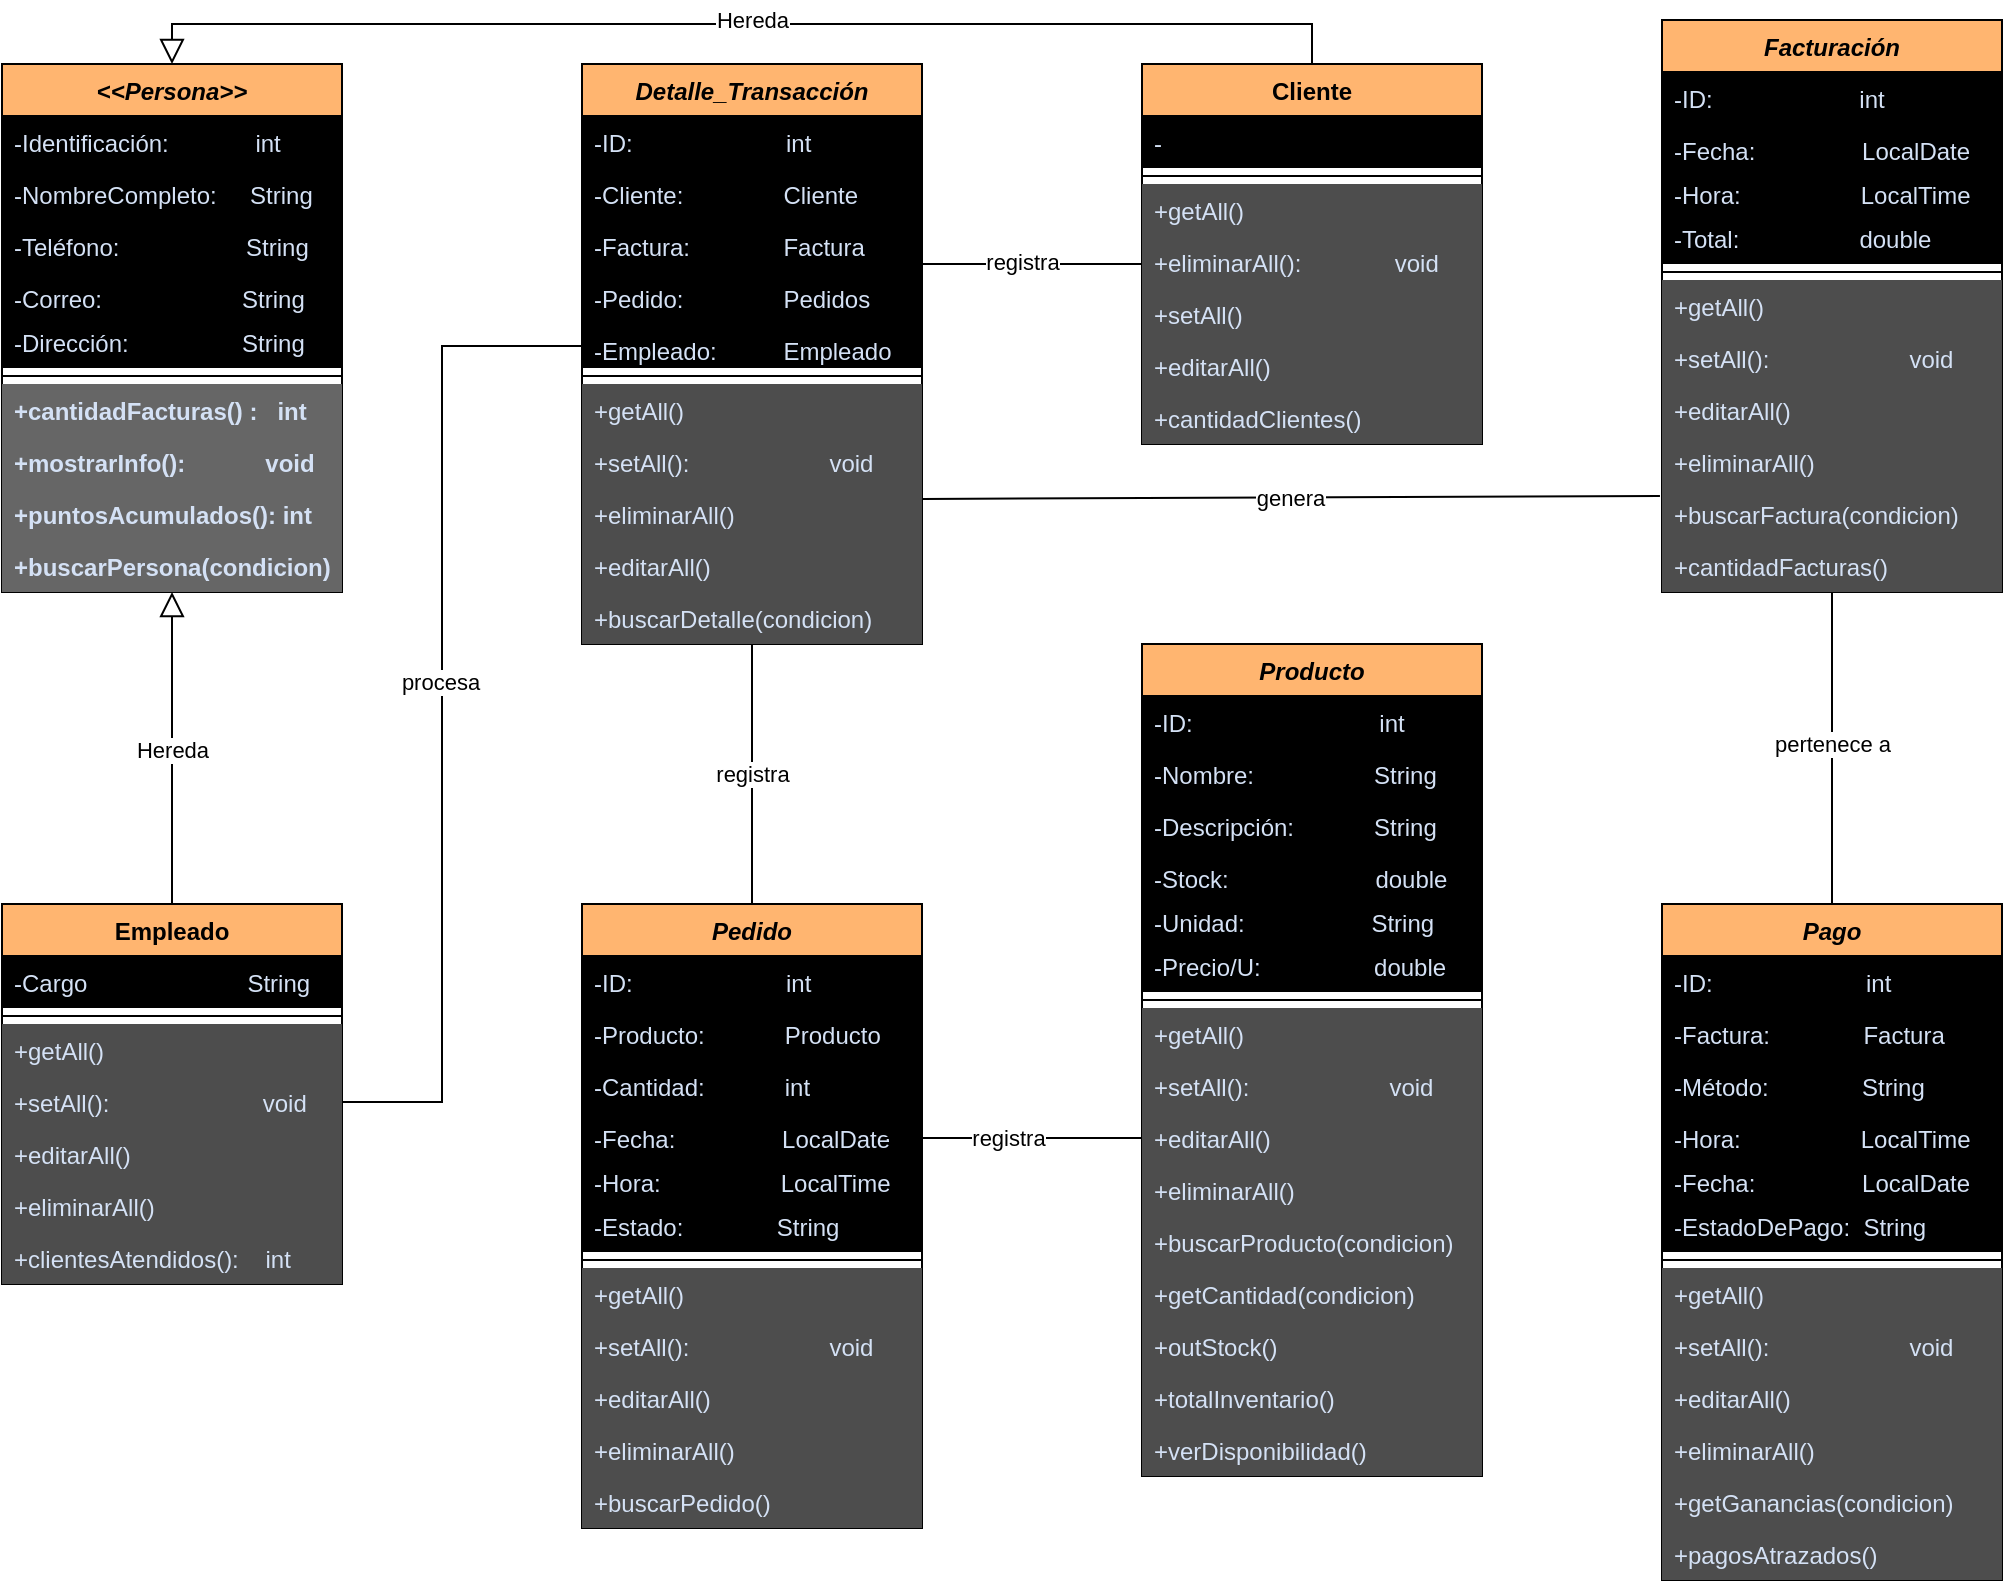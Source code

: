 <mxfile version="20.7.4" type="device"><diagram id="C5RBs43oDa-KdzZeNtuy" name="Page-1"><mxGraphModel dx="1967" dy="1981" grid="1" gridSize="10" guides="1" tooltips="1" connect="1" arrows="1" fold="1" page="1" pageScale="1" pageWidth="827" pageHeight="1169" math="0" shadow="0"><root><mxCell id="WIyWlLk6GJQsqaUBKTNV-0"/><mxCell id="WIyWlLk6GJQsqaUBKTNV-1" parent="WIyWlLk6GJQsqaUBKTNV-0"/><mxCell id="zkfFHV4jXpPFQw0GAbJ--0" value="&lt;&lt;Persona&gt;&gt;" style="swimlane;fontStyle=3;align=center;verticalAlign=top;childLayout=stackLayout;horizontal=1;startSize=26;horizontalStack=0;resizeParent=1;resizeLast=0;collapsible=1;marginBottom=0;rounded=0;shadow=0;strokeWidth=1;fillColor=#FFB570;" parent="WIyWlLk6GJQsqaUBKTNV-1" vertex="1"><mxGeometry x="-80" y="-10" width="170" height="264" as="geometry"><mxRectangle x="230" y="140" width="160" height="26" as="alternateBounds"/></mxGeometry></mxCell><mxCell id="zkfFHV4jXpPFQw0GAbJ--1" value="-Identificación:             int" style="text;align=left;verticalAlign=top;spacingLeft=4;spacingRight=4;overflow=hidden;rotatable=0;points=[[0,0.5],[1,0.5]];portConstraint=eastwest;fillColor=#000000;shadow=0;fontColor=#D4E1F5;" parent="zkfFHV4jXpPFQw0GAbJ--0" vertex="1"><mxGeometry y="26" width="170" height="26" as="geometry"/></mxCell><mxCell id="zkfFHV4jXpPFQw0GAbJ--2" value="-NombreCompleto:     String" style="text;align=left;verticalAlign=top;spacingLeft=4;spacingRight=4;overflow=hidden;rotatable=0;points=[[0,0.5],[1,0.5]];portConstraint=eastwest;rounded=0;shadow=0;html=0;fillColor=#000000;fontColor=#D4E1F5;" parent="zkfFHV4jXpPFQw0GAbJ--0" vertex="1"><mxGeometry y="52" width="170" height="26" as="geometry"/></mxCell><mxCell id="zkfFHV4jXpPFQw0GAbJ--3" value="-Teléfono:                   String" style="text;align=left;verticalAlign=top;spacingLeft=4;spacingRight=4;overflow=hidden;rotatable=0;points=[[0,0.5],[1,0.5]];portConstraint=eastwest;rounded=0;shadow=0;html=0;fillColor=#000000;fontColor=#D4E1F5;" parent="zkfFHV4jXpPFQw0GAbJ--0" vertex="1"><mxGeometry y="78" width="170" height="26" as="geometry"/></mxCell><mxCell id="zkfFHV4jXpPFQw0GAbJ--5" value="-Correo:                     String" style="text;align=left;verticalAlign=top;spacingLeft=4;spacingRight=4;overflow=hidden;rotatable=0;points=[[0,0.5],[1,0.5]];portConstraint=eastwest;fillColor=#000000;fontColor=#D4E1F5;" parent="zkfFHV4jXpPFQw0GAbJ--0" vertex="1"><mxGeometry y="104" width="170" height="22" as="geometry"/></mxCell><mxCell id="7laYNxzTTI2ibDrwdeGK-0" value="-Dirección:                 String" style="text;align=left;verticalAlign=top;spacingLeft=4;spacingRight=4;overflow=hidden;rotatable=0;points=[[0,0.5],[1,0.5]];portConstraint=eastwest;rounded=0;shadow=0;html=0;fillColor=#000000;fontColor=#D4E1F5;" parent="zkfFHV4jXpPFQw0GAbJ--0" vertex="1"><mxGeometry y="126" width="170" height="26" as="geometry"/></mxCell><mxCell id="zkfFHV4jXpPFQw0GAbJ--4" value="" style="line;html=1;strokeWidth=1;align=left;verticalAlign=middle;spacingTop=-1;spacingLeft=3;spacingRight=3;rotatable=0;labelPosition=right;points=[];portConstraint=eastwest;" parent="zkfFHV4jXpPFQw0GAbJ--0" vertex="1"><mxGeometry y="152" width="170" height="8" as="geometry"/></mxCell><mxCell id="7laYNxzTTI2ibDrwdeGK-3" value="+cantidadFacturas() :   int" style="text;align=left;verticalAlign=top;spacingLeft=4;spacingRight=4;overflow=hidden;rotatable=0;points=[[0,0.5],[1,0.5]];portConstraint=eastwest;rounded=0;shadow=0;html=0;fillColor=#666666;fontColor=#D4E1F5;fontStyle=1" parent="zkfFHV4jXpPFQw0GAbJ--0" vertex="1"><mxGeometry y="160" width="170" height="26" as="geometry"/></mxCell><mxCell id="sMHwucjkPElz41cVfhoF-6" value="+mostrarInfo():            void" style="text;align=left;verticalAlign=top;spacingLeft=4;spacingRight=4;overflow=hidden;rotatable=0;points=[[0,0.5],[1,0.5]];portConstraint=eastwest;rounded=0;shadow=0;html=0;fillColor=#666666;fontColor=#D4E1F5;fontStyle=1" parent="zkfFHV4jXpPFQw0GAbJ--0" vertex="1"><mxGeometry y="186" width="170" height="26" as="geometry"/></mxCell><mxCell id="sMHwucjkPElz41cVfhoF-7" value="+puntosAcumulados(): int" style="text;align=left;verticalAlign=top;spacingLeft=4;spacingRight=4;overflow=hidden;rotatable=0;points=[[0,0.5],[1,0.5]];portConstraint=eastwest;rounded=0;shadow=0;html=0;fillColor=#666666;fontColor=#D4E1F5;fontStyle=1" parent="zkfFHV4jXpPFQw0GAbJ--0" vertex="1"><mxGeometry y="212" width="170" height="26" as="geometry"/></mxCell><mxCell id="sMHwucjkPElz41cVfhoF-37" value="+buscarPersona(condicion)" style="text;align=left;verticalAlign=top;spacingLeft=4;spacingRight=4;overflow=hidden;rotatable=0;points=[[0,0.5],[1,0.5]];portConstraint=eastwest;rounded=0;shadow=0;html=0;fillColor=#666666;fontColor=#D4E1F5;fontStyle=1" parent="zkfFHV4jXpPFQw0GAbJ--0" vertex="1"><mxGeometry y="238" width="170" height="26" as="geometry"/></mxCell><mxCell id="zkfFHV4jXpPFQw0GAbJ--6" value="Empleado" style="swimlane;fontStyle=1;align=center;verticalAlign=top;childLayout=stackLayout;horizontal=1;startSize=26;horizontalStack=0;resizeParent=1;resizeLast=0;collapsible=1;marginBottom=0;rounded=0;shadow=0;strokeWidth=1;fillColor=#FFB570;" parent="WIyWlLk6GJQsqaUBKTNV-1" vertex="1"><mxGeometry x="-80" y="410" width="170" height="190" as="geometry"><mxRectangle x="130" y="380" width="160" height="26" as="alternateBounds"/></mxGeometry></mxCell><mxCell id="zkfFHV4jXpPFQw0GAbJ--7" value="-Cargo                        String" style="text;align=left;verticalAlign=top;spacingLeft=4;spacingRight=4;overflow=hidden;rotatable=0;points=[[0,0.5],[1,0.5]];portConstraint=eastwest;fillColor=#000000;fontColor=#D4E1F5;" parent="zkfFHV4jXpPFQw0GAbJ--6" vertex="1"><mxGeometry y="26" width="170" height="26" as="geometry"/></mxCell><mxCell id="zkfFHV4jXpPFQw0GAbJ--9" value="" style="line;html=1;strokeWidth=1;align=left;verticalAlign=middle;spacingTop=-1;spacingLeft=3;spacingRight=3;rotatable=0;labelPosition=right;points=[];portConstraint=eastwest;" parent="zkfFHV4jXpPFQw0GAbJ--6" vertex="1"><mxGeometry y="52" width="170" height="8" as="geometry"/></mxCell><mxCell id="7laYNxzTTI2ibDrwdeGK-4" value="+getAll()" style="text;align=left;verticalAlign=top;spacingLeft=4;spacingRight=4;overflow=hidden;rotatable=0;points=[[0,0.5],[1,0.5]];portConstraint=eastwest;fontColor=#D4E1F5;fillColor=#4D4D4D;" parent="zkfFHV4jXpPFQw0GAbJ--6" vertex="1"><mxGeometry y="60" width="170" height="26" as="geometry"/></mxCell><mxCell id="7laYNxzTTI2ibDrwdeGK-5" value="+setAll():                       void " style="text;align=left;verticalAlign=top;spacingLeft=4;spacingRight=4;overflow=hidden;rotatable=0;points=[[0,0.5],[1,0.5]];portConstraint=eastwest;fontColor=#D4E1F5;fillColor=#4D4D4D;" parent="zkfFHV4jXpPFQw0GAbJ--6" vertex="1"><mxGeometry y="86" width="170" height="26" as="geometry"/></mxCell><mxCell id="7laYNxzTTI2ibDrwdeGK-6" value="+editarAll()" style="text;align=left;verticalAlign=top;spacingLeft=4;spacingRight=4;overflow=hidden;rotatable=0;points=[[0,0.5],[1,0.5]];portConstraint=eastwest;fontColor=#D4E1F5;fillColor=#4D4D4D;" parent="zkfFHV4jXpPFQw0GAbJ--6" vertex="1"><mxGeometry y="112" width="170" height="26" as="geometry"/></mxCell><mxCell id="7laYNxzTTI2ibDrwdeGK-7" value="+eliminarAll()" style="text;align=left;verticalAlign=top;spacingLeft=4;spacingRight=4;overflow=hidden;rotatable=0;points=[[0,0.5],[1,0.5]];portConstraint=eastwest;fontColor=#D4E1F5;fillColor=#4D4D4D;" parent="zkfFHV4jXpPFQw0GAbJ--6" vertex="1"><mxGeometry y="138" width="170" height="26" as="geometry"/></mxCell><mxCell id="sMHwucjkPElz41cVfhoF-36" value="+clientesAtendidos():    int" style="text;align=left;verticalAlign=top;spacingLeft=4;spacingRight=4;overflow=hidden;rotatable=0;points=[[0,0.5],[1,0.5]];portConstraint=eastwest;fontColor=#D4E1F5;fillColor=#4D4D4D;" parent="zkfFHV4jXpPFQw0GAbJ--6" vertex="1"><mxGeometry y="164" width="170" height="26" as="geometry"/></mxCell><mxCell id="zkfFHV4jXpPFQw0GAbJ--12" value="" style="endArrow=block;endSize=10;endFill=0;shadow=0;strokeWidth=1;rounded=0;edgeStyle=elbowEdgeStyle;elbow=vertical;" parent="WIyWlLk6GJQsqaUBKTNV-1" source="zkfFHV4jXpPFQw0GAbJ--6" target="zkfFHV4jXpPFQw0GAbJ--0" edge="1"><mxGeometry width="160" relative="1" as="geometry"><mxPoint x="60" y="203" as="sourcePoint"/><mxPoint x="60" y="203" as="targetPoint"/><Array as="points"><mxPoint y="490"/></Array></mxGeometry></mxCell><mxCell id="7laYNxzTTI2ibDrwdeGK-2" value="Hereda" style="edgeLabel;html=1;align=center;verticalAlign=middle;resizable=0;points=[];" parent="zkfFHV4jXpPFQw0GAbJ--12" vertex="1" connectable="0"><mxGeometry x="-0.107" y="-2" relative="1" as="geometry"><mxPoint x="-2" y="-8" as="offset"/></mxGeometry></mxCell><mxCell id="zkfFHV4jXpPFQw0GAbJ--13" value="Cliente" style="swimlane;fontStyle=1;align=center;verticalAlign=top;childLayout=stackLayout;horizontal=1;startSize=26;horizontalStack=0;resizeParent=1;resizeLast=0;collapsible=1;marginBottom=0;rounded=0;shadow=0;strokeWidth=1;fillColor=#FFB570;" parent="WIyWlLk6GJQsqaUBKTNV-1" vertex="1"><mxGeometry x="490" y="-10" width="170" height="190" as="geometry"><mxRectangle x="340" y="380" width="170" height="26" as="alternateBounds"/></mxGeometry></mxCell><mxCell id="zkfFHV4jXpPFQw0GAbJ--14" value="-" style="text;align=left;verticalAlign=top;spacingLeft=4;spacingRight=4;overflow=hidden;rotatable=0;points=[[0,0.5],[1,0.5]];portConstraint=eastwest;fillColor=#000000;fontColor=#D4E1F5;" parent="zkfFHV4jXpPFQw0GAbJ--13" vertex="1"><mxGeometry y="26" width="170" height="26" as="geometry"/></mxCell><mxCell id="zkfFHV4jXpPFQw0GAbJ--15" value="" style="line;html=1;strokeWidth=1;align=left;verticalAlign=middle;spacingTop=-1;spacingLeft=3;spacingRight=3;rotatable=0;labelPosition=right;points=[];portConstraint=eastwest;fillColor=#000000;fontColor=#D4E1F5;" parent="zkfFHV4jXpPFQw0GAbJ--13" vertex="1"><mxGeometry y="52" width="170" height="8" as="geometry"/></mxCell><mxCell id="7laYNxzTTI2ibDrwdeGK-10" value="+getAll() " style="text;align=left;verticalAlign=top;spacingLeft=4;spacingRight=4;overflow=hidden;rotatable=0;points=[[0,0.5],[1,0.5]];portConstraint=eastwest;fontColor=#D4E1F5;fillColor=#4D4D4D;" parent="zkfFHV4jXpPFQw0GAbJ--13" vertex="1"><mxGeometry y="60" width="170" height="26" as="geometry"/></mxCell><mxCell id="7laYNxzTTI2ibDrwdeGK-13" value="+eliminarAll():              void" style="text;align=left;verticalAlign=top;spacingLeft=4;spacingRight=4;overflow=hidden;rotatable=0;points=[[0,0.5],[1,0.5]];portConstraint=eastwest;fontColor=#D4E1F5;fillColor=#4D4D4D;" parent="zkfFHV4jXpPFQw0GAbJ--13" vertex="1"><mxGeometry y="86" width="170" height="26" as="geometry"/></mxCell><mxCell id="7laYNxzTTI2ibDrwdeGK-11" value="+setAll() " style="text;align=left;verticalAlign=top;spacingLeft=4;spacingRight=4;overflow=hidden;rotatable=0;points=[[0,0.5],[1,0.5]];portConstraint=eastwest;fontColor=#D4E1F5;fillColor=#4D4D4D;" parent="zkfFHV4jXpPFQw0GAbJ--13" vertex="1"><mxGeometry y="112" width="170" height="26" as="geometry"/></mxCell><mxCell id="7laYNxzTTI2ibDrwdeGK-12" value="+editarAll()" style="text;align=left;verticalAlign=top;spacingLeft=4;spacingRight=4;overflow=hidden;rotatable=0;points=[[0,0.5],[1,0.5]];portConstraint=eastwest;fontColor=#D4E1F5;fillColor=#4D4D4D;" parent="zkfFHV4jXpPFQw0GAbJ--13" vertex="1"><mxGeometry y="138" width="170" height="26" as="geometry"/></mxCell><mxCell id="sMHwucjkPElz41cVfhoF-33" value="+cantidadClientes()" style="text;align=left;verticalAlign=top;spacingLeft=4;spacingRight=4;overflow=hidden;rotatable=0;points=[[0,0.5],[1,0.5]];portConstraint=eastwest;fontColor=#D4E1F5;fillColor=#4D4D4D;" parent="zkfFHV4jXpPFQw0GAbJ--13" vertex="1"><mxGeometry y="164" width="170" height="26" as="geometry"/></mxCell><mxCell id="zkfFHV4jXpPFQw0GAbJ--16" value="" style="endArrow=block;endSize=10;endFill=0;shadow=0;strokeWidth=1;rounded=0;edgeStyle=elbowEdgeStyle;elbow=vertical;" parent="WIyWlLk6GJQsqaUBKTNV-1" source="zkfFHV4jXpPFQw0GAbJ--13" target="zkfFHV4jXpPFQw0GAbJ--0" edge="1"><mxGeometry x="0.006" y="-90" width="160" relative="1" as="geometry"><mxPoint x="570" y="80" as="sourcePoint"/><mxPoint x="170" y="271" as="targetPoint"/><Array as="points"><mxPoint x="350" y="-30"/><mxPoint x="400" y="80"/><mxPoint x="420" y="140"/><mxPoint x="190" y="100"/><mxPoint x="550" y="10"/><mxPoint x="150" y="195"/><mxPoint x="220" y="310"/><mxPoint x="140" y="190"/><mxPoint x="150" y="250"/></Array><mxPoint as="offset"/></mxGeometry></mxCell><mxCell id="44-BWh7twlSKZckm1SsE-28" value="Hereda" style="edgeLabel;html=1;align=center;verticalAlign=middle;resizable=0;points=[];" parent="zkfFHV4jXpPFQw0GAbJ--16" vertex="1" connectable="0"><mxGeometry x="0.041" y="4" relative="1" as="geometry"><mxPoint x="17" y="-6" as="offset"/></mxGeometry></mxCell><mxCell id="7laYNxzTTI2ibDrwdeGK-14" value="Detalle_Transacción" style="swimlane;fontStyle=3;align=center;verticalAlign=top;childLayout=stackLayout;horizontal=1;startSize=26;horizontalStack=0;resizeParent=1;resizeLast=0;collapsible=1;marginBottom=0;rounded=0;shadow=0;strokeWidth=1;fillColor=#FFB570;" parent="WIyWlLk6GJQsqaUBKTNV-1" vertex="1"><mxGeometry x="210" y="-10" width="170" height="290" as="geometry"><mxRectangle x="230" y="140" width="160" height="26" as="alternateBounds"/></mxGeometry></mxCell><mxCell id="7laYNxzTTI2ibDrwdeGK-15" value="-ID:                       int" style="text;align=left;verticalAlign=top;spacingLeft=4;spacingRight=4;overflow=hidden;rotatable=0;points=[[0,0.5],[1,0.5]];portConstraint=eastwest;fillColor=#000000;fontColor=#D4E1F5;" parent="7laYNxzTTI2ibDrwdeGK-14" vertex="1"><mxGeometry y="26" width="170" height="26" as="geometry"/></mxCell><mxCell id="7laYNxzTTI2ibDrwdeGK-16" value="-Cliente:               Cliente" style="text;align=left;verticalAlign=top;spacingLeft=4;spacingRight=4;overflow=hidden;rotatable=0;points=[[0,0.5],[1,0.5]];portConstraint=eastwest;rounded=0;shadow=0;html=0;fillColor=#000000;fontColor=#D4E1F5;" parent="7laYNxzTTI2ibDrwdeGK-14" vertex="1"><mxGeometry y="52" width="170" height="26" as="geometry"/></mxCell><mxCell id="7laYNxzTTI2ibDrwdeGK-17" value="-Factura:              Factura" style="text;align=left;verticalAlign=top;spacingLeft=4;spacingRight=4;overflow=hidden;rotatable=0;points=[[0,0.5],[1,0.5]];portConstraint=eastwest;rounded=0;shadow=0;html=0;fillColor=#000000;fontColor=#D4E1F5;" parent="7laYNxzTTI2ibDrwdeGK-14" vertex="1"><mxGeometry y="78" width="170" height="26" as="geometry"/></mxCell><mxCell id="7laYNxzTTI2ibDrwdeGK-25" value="-Pedido:               Pedidos" style="text;align=left;verticalAlign=top;spacingLeft=4;spacingRight=4;overflow=hidden;rotatable=0;points=[[0,0.5],[1,0.5]];portConstraint=eastwest;rounded=0;shadow=0;html=0;fillColor=#000000;fontColor=#D4E1F5;" parent="7laYNxzTTI2ibDrwdeGK-14" vertex="1"><mxGeometry y="104" width="170" height="26" as="geometry"/></mxCell><mxCell id="7laYNxzTTI2ibDrwdeGK-18" value="-Empleado:          Empleado" style="text;align=left;verticalAlign=top;spacingLeft=4;spacingRight=4;overflow=hidden;rotatable=0;points=[[0,0.5],[1,0.5]];portConstraint=eastwest;fillColor=#000000;fontColor=#D4E1F5;" parent="7laYNxzTTI2ibDrwdeGK-14" vertex="1"><mxGeometry y="130" width="170" height="22" as="geometry"/></mxCell><mxCell id="7laYNxzTTI2ibDrwdeGK-20" value="" style="line;html=1;strokeWidth=1;align=left;verticalAlign=middle;spacingTop=-1;spacingLeft=3;spacingRight=3;rotatable=0;labelPosition=right;points=[];portConstraint=eastwest;" parent="7laYNxzTTI2ibDrwdeGK-14" vertex="1"><mxGeometry y="152" width="170" height="8" as="geometry"/></mxCell><mxCell id="7laYNxzTTI2ibDrwdeGK-32" value="+getAll()" style="text;align=left;verticalAlign=top;spacingLeft=4;spacingRight=4;overflow=hidden;rotatable=0;points=[[0,0.5],[1,0.5]];portConstraint=eastwest;fontColor=#D4E1F5;fillColor=#4D4D4D;" parent="7laYNxzTTI2ibDrwdeGK-14" vertex="1"><mxGeometry y="160" width="170" height="26" as="geometry"/></mxCell><mxCell id="7laYNxzTTI2ibDrwdeGK-33" value="+setAll():                     void " style="text;align=left;verticalAlign=top;spacingLeft=4;spacingRight=4;overflow=hidden;rotatable=0;points=[[0,0.5],[1,0.5]];portConstraint=eastwest;fontColor=#D4E1F5;fillColor=#4D4D4D;" parent="7laYNxzTTI2ibDrwdeGK-14" vertex="1"><mxGeometry y="186" width="170" height="26" as="geometry"/></mxCell><mxCell id="7laYNxzTTI2ibDrwdeGK-35" value="+eliminarAll()" style="text;align=left;verticalAlign=top;spacingLeft=4;spacingRight=4;overflow=hidden;rotatable=0;points=[[0,0.5],[1,0.5]];portConstraint=eastwest;fontColor=#D4E1F5;fillColor=#4D4D4D;" parent="7laYNxzTTI2ibDrwdeGK-14" vertex="1"><mxGeometry y="212" width="170" height="26" as="geometry"/></mxCell><mxCell id="7laYNxzTTI2ibDrwdeGK-34" value="+editarAll()" style="text;align=left;verticalAlign=top;spacingLeft=4;spacingRight=4;overflow=hidden;rotatable=0;points=[[0,0.5],[1,0.5]];portConstraint=eastwest;fontColor=#D4E1F5;fillColor=#4D4D4D;" parent="7laYNxzTTI2ibDrwdeGK-14" vertex="1"><mxGeometry y="238" width="170" height="26" as="geometry"/></mxCell><mxCell id="sMHwucjkPElz41cVfhoF-35" value="+buscarDetalle(condicion)" style="text;align=left;verticalAlign=top;spacingLeft=4;spacingRight=4;overflow=hidden;rotatable=0;points=[[0,0.5],[1,0.5]];portConstraint=eastwest;fontColor=#D4E1F5;fillColor=#4D4D4D;" parent="7laYNxzTTI2ibDrwdeGK-14" vertex="1"><mxGeometry y="264" width="170" height="26" as="geometry"/></mxCell><mxCell id="44-BWh7twlSKZckm1SsE-0" value="Pedido" style="swimlane;fontStyle=3;align=center;verticalAlign=top;childLayout=stackLayout;horizontal=1;startSize=26;horizontalStack=0;resizeParent=1;resizeLast=0;collapsible=1;marginBottom=0;rounded=0;shadow=0;strokeWidth=1;fillColor=#FFB570;" parent="WIyWlLk6GJQsqaUBKTNV-1" vertex="1"><mxGeometry x="210" y="410" width="170" height="312" as="geometry"><mxRectangle x="230" y="140" width="160" height="26" as="alternateBounds"/></mxGeometry></mxCell><mxCell id="44-BWh7twlSKZckm1SsE-1" value="-ID:                       int" style="text;align=left;verticalAlign=top;spacingLeft=4;spacingRight=4;overflow=hidden;rotatable=0;points=[[0,0.5],[1,0.5]];portConstraint=eastwest;fillColor=#000000;shadow=0;fontColor=#D4E1F5;" parent="44-BWh7twlSKZckm1SsE-0" vertex="1"><mxGeometry y="26" width="170" height="26" as="geometry"/></mxCell><mxCell id="44-BWh7twlSKZckm1SsE-2" value="-Producto:            Producto" style="text;align=left;verticalAlign=top;spacingLeft=4;spacingRight=4;overflow=hidden;rotatable=0;points=[[0,0.5],[1,0.5]];portConstraint=eastwest;rounded=0;shadow=0;html=0;fillColor=#000000;fontColor=#D4E1F5;" parent="44-BWh7twlSKZckm1SsE-0" vertex="1"><mxGeometry y="52" width="170" height="26" as="geometry"/></mxCell><mxCell id="44-BWh7twlSKZckm1SsE-3" value="-Cantidad:            int" style="text;align=left;verticalAlign=top;spacingLeft=4;spacingRight=4;overflow=hidden;rotatable=0;points=[[0,0.5],[1,0.5]];portConstraint=eastwest;rounded=0;shadow=0;html=0;fillColor=#000000;fontColor=#D4E1F5;" parent="44-BWh7twlSKZckm1SsE-0" vertex="1"><mxGeometry y="78" width="170" height="26" as="geometry"/></mxCell><mxCell id="sMHwucjkPElz41cVfhoF-0" value="-Fecha:                LocalDate" style="text;align=left;verticalAlign=top;spacingLeft=4;spacingRight=4;overflow=hidden;rotatable=0;points=[[0,0.5],[1,0.5]];portConstraint=eastwest;fillColor=#000000;fontColor=#D4E1F5;" parent="44-BWh7twlSKZckm1SsE-0" vertex="1"><mxGeometry y="104" width="170" height="22" as="geometry"/></mxCell><mxCell id="44-BWh7twlSKZckm1SsE-4" value="-Hora:                  LocalTime" style="text;align=left;verticalAlign=top;spacingLeft=4;spacingRight=4;overflow=hidden;rotatable=0;points=[[0,0.5],[1,0.5]];portConstraint=eastwest;fillColor=#000000;fontColor=#D4E1F5;" parent="44-BWh7twlSKZckm1SsE-0" vertex="1"><mxGeometry y="126" width="170" height="22" as="geometry"/></mxCell><mxCell id="44-BWh7twlSKZckm1SsE-5" value="-Estado:              String" style="text;align=left;verticalAlign=top;spacingLeft=4;spacingRight=4;overflow=hidden;rotatable=0;points=[[0,0.5],[1,0.5]];portConstraint=eastwest;rounded=0;shadow=0;html=0;fillColor=#000000;fontColor=#D4E1F5;" parent="44-BWh7twlSKZckm1SsE-0" vertex="1"><mxGeometry y="148" width="170" height="26" as="geometry"/></mxCell><mxCell id="44-BWh7twlSKZckm1SsE-6" value="" style="line;html=1;strokeWidth=1;align=left;verticalAlign=middle;spacingTop=-1;spacingLeft=3;spacingRight=3;rotatable=0;labelPosition=right;points=[];portConstraint=eastwest;" parent="44-BWh7twlSKZckm1SsE-0" vertex="1"><mxGeometry y="174" width="170" height="8" as="geometry"/></mxCell><mxCell id="44-BWh7twlSKZckm1SsE-12" value="+getAll()" style="text;align=left;verticalAlign=top;spacingLeft=4;spacingRight=4;overflow=hidden;rotatable=0;points=[[0,0.5],[1,0.5]];portConstraint=eastwest;fontColor=#D4E1F5;fillColor=#4D4D4D;" parent="44-BWh7twlSKZckm1SsE-0" vertex="1"><mxGeometry y="182" width="170" height="26" as="geometry"/></mxCell><mxCell id="44-BWh7twlSKZckm1SsE-15" value="+setAll():                     void " style="text;align=left;verticalAlign=top;spacingLeft=4;spacingRight=4;overflow=hidden;rotatable=0;points=[[0,0.5],[1,0.5]];portConstraint=eastwest;fontColor=#D4E1F5;fillColor=#4D4D4D;" parent="44-BWh7twlSKZckm1SsE-0" vertex="1"><mxGeometry y="208" width="170" height="26" as="geometry"/></mxCell><mxCell id="44-BWh7twlSKZckm1SsE-14" value="+editarAll()" style="text;align=left;verticalAlign=top;spacingLeft=4;spacingRight=4;overflow=hidden;rotatable=0;points=[[0,0.5],[1,0.5]];portConstraint=eastwest;fontColor=#D4E1F5;fillColor=#4D4D4D;" parent="44-BWh7twlSKZckm1SsE-0" vertex="1"><mxGeometry y="234" width="170" height="26" as="geometry"/></mxCell><mxCell id="44-BWh7twlSKZckm1SsE-13" value="+eliminarAll()" style="text;align=left;verticalAlign=top;spacingLeft=4;spacingRight=4;overflow=hidden;rotatable=0;points=[[0,0.5],[1,0.5]];portConstraint=eastwest;fontColor=#D4E1F5;fillColor=#4D4D4D;" parent="44-BWh7twlSKZckm1SsE-0" vertex="1"><mxGeometry y="260" width="170" height="26" as="geometry"/></mxCell><mxCell id="sMHwucjkPElz41cVfhoF-38" value="+buscarPedido()" style="text;align=left;verticalAlign=top;spacingLeft=4;spacingRight=4;overflow=hidden;rotatable=0;points=[[0,0.5],[1,0.5]];portConstraint=eastwest;fontColor=#D4E1F5;fillColor=#4D4D4D;" parent="44-BWh7twlSKZckm1SsE-0" vertex="1"><mxGeometry y="286" width="170" height="26" as="geometry"/></mxCell><mxCell id="44-BWh7twlSKZckm1SsE-16" value="Producto" style="swimlane;fontStyle=3;align=center;verticalAlign=top;childLayout=stackLayout;horizontal=1;startSize=26;horizontalStack=0;resizeParent=1;resizeLast=0;collapsible=1;marginBottom=0;rounded=0;shadow=0;strokeWidth=1;fillColor=#FFB570;" parent="WIyWlLk6GJQsqaUBKTNV-1" vertex="1"><mxGeometry x="490" y="280" width="170" height="416" as="geometry"><mxRectangle x="230" y="140" width="160" height="26" as="alternateBounds"/></mxGeometry></mxCell><mxCell id="44-BWh7twlSKZckm1SsE-17" value="-ID:                            int" style="text;align=left;verticalAlign=top;spacingLeft=4;spacingRight=4;overflow=hidden;rotatable=0;points=[[0,0.5],[1,0.5]];portConstraint=eastwest;fillColor=#000000;shadow=0;fontColor=#D4E1F5;" parent="44-BWh7twlSKZckm1SsE-16" vertex="1"><mxGeometry y="26" width="170" height="26" as="geometry"/></mxCell><mxCell id="44-BWh7twlSKZckm1SsE-18" value="-Nombre:                  String" style="text;align=left;verticalAlign=top;spacingLeft=4;spacingRight=4;overflow=hidden;rotatable=0;points=[[0,0.5],[1,0.5]];portConstraint=eastwest;rounded=0;shadow=0;html=0;fillColor=#000000;fontColor=#D4E1F5;" parent="44-BWh7twlSKZckm1SsE-16" vertex="1"><mxGeometry y="52" width="170" height="26" as="geometry"/></mxCell><mxCell id="44-BWh7twlSKZckm1SsE-19" value="-Descripción:            String" style="text;align=left;verticalAlign=top;spacingLeft=4;spacingRight=4;overflow=hidden;rotatable=0;points=[[0,0.5],[1,0.5]];portConstraint=eastwest;rounded=0;shadow=0;html=0;fillColor=#000000;fontColor=#D4E1F5;" parent="44-BWh7twlSKZckm1SsE-16" vertex="1"><mxGeometry y="78" width="170" height="26" as="geometry"/></mxCell><mxCell id="44-BWh7twlSKZckm1SsE-20" value="-Stock:                      double" style="text;align=left;verticalAlign=top;spacingLeft=4;spacingRight=4;overflow=hidden;rotatable=0;points=[[0,0.5],[1,0.5]];portConstraint=eastwest;fillColor=#000000;fontColor=#D4E1F5;" parent="44-BWh7twlSKZckm1SsE-16" vertex="1"><mxGeometry y="104" width="170" height="22" as="geometry"/></mxCell><mxCell id="B9s9aSyPHm6h67m0XxIs-0" value="-Unidad:                   String" style="text;align=left;verticalAlign=top;spacingLeft=4;spacingRight=4;overflow=hidden;rotatable=0;points=[[0,0.5],[1,0.5]];portConstraint=eastwest;fillColor=#000000;fontColor=#D4E1F5;" parent="44-BWh7twlSKZckm1SsE-16" vertex="1"><mxGeometry y="126" width="170" height="22" as="geometry"/></mxCell><mxCell id="44-BWh7twlSKZckm1SsE-21" value="-Precio/U:                 double" style="text;align=left;verticalAlign=top;spacingLeft=4;spacingRight=4;overflow=hidden;rotatable=0;points=[[0,0.5],[1,0.5]];portConstraint=eastwest;rounded=0;shadow=0;html=0;fillColor=#000000;fontColor=#D4E1F5;" parent="44-BWh7twlSKZckm1SsE-16" vertex="1"><mxGeometry y="148" width="170" height="26" as="geometry"/></mxCell><mxCell id="44-BWh7twlSKZckm1SsE-22" value="" style="line;html=1;strokeWidth=1;align=left;verticalAlign=middle;spacingTop=-1;spacingLeft=3;spacingRight=3;rotatable=0;labelPosition=right;points=[];portConstraint=eastwest;" parent="44-BWh7twlSKZckm1SsE-16" vertex="1"><mxGeometry y="174" width="170" height="8" as="geometry"/></mxCell><mxCell id="44-BWh7twlSKZckm1SsE-24" value="+getAll()" style="text;align=left;verticalAlign=top;spacingLeft=4;spacingRight=4;overflow=hidden;rotatable=0;points=[[0,0.5],[1,0.5]];portConstraint=eastwest;fontColor=#D4E1F5;fillColor=#4D4D4D;" parent="44-BWh7twlSKZckm1SsE-16" vertex="1"><mxGeometry y="182" width="170" height="26" as="geometry"/></mxCell><mxCell id="44-BWh7twlSKZckm1SsE-25" value="+setAll():                     void " style="text;align=left;verticalAlign=top;spacingLeft=4;spacingRight=4;overflow=hidden;rotatable=0;points=[[0,0.5],[1,0.5]];portConstraint=eastwest;fontColor=#D4E1F5;fillColor=#4D4D4D;" parent="44-BWh7twlSKZckm1SsE-16" vertex="1"><mxGeometry y="208" width="170" height="26" as="geometry"/></mxCell><mxCell id="44-BWh7twlSKZckm1SsE-26" value="+editarAll()" style="text;align=left;verticalAlign=top;spacingLeft=4;spacingRight=4;overflow=hidden;rotatable=0;points=[[0,0.5],[1,0.5]];portConstraint=eastwest;fontColor=#D4E1F5;fillColor=#4D4D4D;" parent="44-BWh7twlSKZckm1SsE-16" vertex="1"><mxGeometry y="234" width="170" height="26" as="geometry"/></mxCell><mxCell id="44-BWh7twlSKZckm1SsE-27" value="+eliminarAll()" style="text;align=left;verticalAlign=top;spacingLeft=4;spacingRight=4;overflow=hidden;rotatable=0;points=[[0,0.5],[1,0.5]];portConstraint=eastwest;fontColor=#D4E1F5;fillColor=#4D4D4D;" parent="44-BWh7twlSKZckm1SsE-16" vertex="1"><mxGeometry y="260" width="170" height="26" as="geometry"/></mxCell><mxCell id="sMHwucjkPElz41cVfhoF-34" value="+buscarProducto(condicion)" style="text;align=left;verticalAlign=top;spacingLeft=4;spacingRight=4;overflow=hidden;rotatable=0;points=[[0,0.5],[1,0.5]];portConstraint=eastwest;fontColor=#D4E1F5;fillColor=#4D4D4D;" parent="44-BWh7twlSKZckm1SsE-16" vertex="1"><mxGeometry y="286" width="170" height="26" as="geometry"/></mxCell><mxCell id="sMHwucjkPElz41cVfhoF-29" value="+getCantidad(condicion)" style="text;align=left;verticalAlign=top;spacingLeft=4;spacingRight=4;overflow=hidden;rotatable=0;points=[[0,0.5],[1,0.5]];portConstraint=eastwest;fontColor=#D4E1F5;fillColor=#4D4D4D;" parent="44-BWh7twlSKZckm1SsE-16" vertex="1"><mxGeometry y="312" width="170" height="26" as="geometry"/></mxCell><mxCell id="sMHwucjkPElz41cVfhoF-30" value="+outStock()" style="text;align=left;verticalAlign=top;spacingLeft=4;spacingRight=4;overflow=hidden;rotatable=0;points=[[0,0.5],[1,0.5]];portConstraint=eastwest;fontColor=#D4E1F5;fillColor=#4D4D4D;" parent="44-BWh7twlSKZckm1SsE-16" vertex="1"><mxGeometry y="338" width="170" height="26" as="geometry"/></mxCell><mxCell id="sMHwucjkPElz41cVfhoF-44" value="+totalInventario()" style="text;align=left;verticalAlign=top;spacingLeft=4;spacingRight=4;overflow=hidden;rotatable=0;points=[[0,0.5],[1,0.5]];portConstraint=eastwest;fontColor=#D4E1F5;fillColor=#4D4D4D;" parent="44-BWh7twlSKZckm1SsE-16" vertex="1"><mxGeometry y="364" width="170" height="26" as="geometry"/></mxCell><mxCell id="sMHwucjkPElz41cVfhoF-45" value="+verDisponibilidad()" style="text;align=left;verticalAlign=top;spacingLeft=4;spacingRight=4;overflow=hidden;rotatable=0;points=[[0,0.5],[1,0.5]];portConstraint=eastwest;fontColor=#D4E1F5;fillColor=#4D4D4D;" parent="44-BWh7twlSKZckm1SsE-16" vertex="1"><mxGeometry y="390" width="170" height="26" as="geometry"/></mxCell><mxCell id="44-BWh7twlSKZckm1SsE-33" value="Facturación" style="swimlane;fontStyle=3;align=center;verticalAlign=top;childLayout=stackLayout;horizontal=1;startSize=26;horizontalStack=0;resizeParent=1;resizeLast=0;collapsible=1;marginBottom=0;rounded=0;shadow=0;strokeWidth=1;fillColor=#FFB570;" parent="WIyWlLk6GJQsqaUBKTNV-1" vertex="1"><mxGeometry x="750" y="-32" width="170" height="286" as="geometry"><mxRectangle x="230" y="140" width="160" height="26" as="alternateBounds"/></mxGeometry></mxCell><mxCell id="44-BWh7twlSKZckm1SsE-34" value="-ID:                      int" style="text;align=left;verticalAlign=top;spacingLeft=4;spacingRight=4;overflow=hidden;rotatable=0;points=[[0,0.5],[1,0.5]];portConstraint=eastwest;fillColor=#000000;shadow=0;fontColor=#D4E1F5;" parent="44-BWh7twlSKZckm1SsE-33" vertex="1"><mxGeometry y="26" width="170" height="26" as="geometry"/></mxCell><mxCell id="sMHwucjkPElz41cVfhoF-3" value="-Fecha:                LocalDate" style="text;align=left;verticalAlign=top;spacingLeft=4;spacingRight=4;overflow=hidden;rotatable=0;points=[[0,0.5],[1,0.5]];portConstraint=eastwest;fillColor=#000000;fontColor=#D4E1F5;" parent="44-BWh7twlSKZckm1SsE-33" vertex="1"><mxGeometry y="52" width="170" height="22" as="geometry"/></mxCell><mxCell id="sMHwucjkPElz41cVfhoF-4" value="-Hora:                  LocalTime" style="text;align=left;verticalAlign=top;spacingLeft=4;spacingRight=4;overflow=hidden;rotatable=0;points=[[0,0.5],[1,0.5]];portConstraint=eastwest;fillColor=#000000;fontColor=#D4E1F5;" parent="44-BWh7twlSKZckm1SsE-33" vertex="1"><mxGeometry y="74" width="170" height="22" as="geometry"/></mxCell><mxCell id="44-BWh7twlSKZckm1SsE-36" value="-Total:                  double" style="text;align=left;verticalAlign=top;spacingLeft=4;spacingRight=4;overflow=hidden;rotatable=0;points=[[0,0.5],[1,0.5]];portConstraint=eastwest;rounded=0;shadow=0;html=0;fillColor=#000000;fontColor=#D4E1F5;" parent="44-BWh7twlSKZckm1SsE-33" vertex="1"><mxGeometry y="96" width="170" height="26" as="geometry"/></mxCell><mxCell id="44-BWh7twlSKZckm1SsE-39" value="" style="line;html=1;strokeWidth=1;align=left;verticalAlign=middle;spacingTop=-1;spacingLeft=3;spacingRight=3;rotatable=0;labelPosition=right;points=[];portConstraint=eastwest;" parent="44-BWh7twlSKZckm1SsE-33" vertex="1"><mxGeometry y="122" width="170" height="8" as="geometry"/></mxCell><mxCell id="44-BWh7twlSKZckm1SsE-43" value="+getAll()" style="text;align=left;verticalAlign=top;spacingLeft=4;spacingRight=4;overflow=hidden;rotatable=0;points=[[0,0.5],[1,0.5]];portConstraint=eastwest;fontColor=#D4E1F5;fillColor=#4D4D4D;" parent="44-BWh7twlSKZckm1SsE-33" vertex="1"><mxGeometry y="130" width="170" height="26" as="geometry"/></mxCell><mxCell id="44-BWh7twlSKZckm1SsE-46" value="+setAll():                     void " style="text;align=left;verticalAlign=top;spacingLeft=4;spacingRight=4;overflow=hidden;rotatable=0;points=[[0,0.5],[1,0.5]];portConstraint=eastwest;fontColor=#D4E1F5;fillColor=#4D4D4D;" parent="44-BWh7twlSKZckm1SsE-33" vertex="1"><mxGeometry y="156" width="170" height="26" as="geometry"/></mxCell><mxCell id="44-BWh7twlSKZckm1SsE-45" value="+editarAll()" style="text;align=left;verticalAlign=top;spacingLeft=4;spacingRight=4;overflow=hidden;rotatable=0;points=[[0,0.5],[1,0.5]];portConstraint=eastwest;fontColor=#D4E1F5;fillColor=#4D4D4D;" parent="44-BWh7twlSKZckm1SsE-33" vertex="1"><mxGeometry y="182" width="170" height="26" as="geometry"/></mxCell><mxCell id="44-BWh7twlSKZckm1SsE-44" value="+eliminarAll()" style="text;align=left;verticalAlign=top;spacingLeft=4;spacingRight=4;overflow=hidden;rotatable=0;points=[[0,0.5],[1,0.5]];portConstraint=eastwest;fontColor=#D4E1F5;fillColor=#4D4D4D;" parent="44-BWh7twlSKZckm1SsE-33" vertex="1"><mxGeometry y="208" width="170" height="26" as="geometry"/></mxCell><mxCell id="sMHwucjkPElz41cVfhoF-31" value="+buscarFactura(condicion)" style="text;align=left;verticalAlign=top;spacingLeft=4;spacingRight=4;overflow=hidden;rotatable=0;points=[[0,0.5],[1,0.5]];portConstraint=eastwest;fontColor=#D4E1F5;fillColor=#4D4D4D;" parent="44-BWh7twlSKZckm1SsE-33" vertex="1"><mxGeometry y="234" width="170" height="26" as="geometry"/></mxCell><mxCell id="sMHwucjkPElz41cVfhoF-32" value="+cantidadFacturas()" style="text;align=left;verticalAlign=top;spacingLeft=4;spacingRight=4;overflow=hidden;rotatable=0;points=[[0,0.5],[1,0.5]];portConstraint=eastwest;fontColor=#D4E1F5;fillColor=#4D4D4D;" parent="44-BWh7twlSKZckm1SsE-33" vertex="1"><mxGeometry y="260" width="170" height="26" as="geometry"/></mxCell><mxCell id="44-BWh7twlSKZckm1SsE-49" value="Pago" style="swimlane;fontStyle=3;align=center;verticalAlign=top;childLayout=stackLayout;horizontal=1;startSize=26;horizontalStack=0;resizeParent=1;resizeLast=0;collapsible=1;marginBottom=0;rounded=0;shadow=0;strokeWidth=1;fillColor=#FFB570;" parent="WIyWlLk6GJQsqaUBKTNV-1" vertex="1"><mxGeometry x="750" y="410" width="170" height="338" as="geometry"><mxRectangle x="230" y="140" width="160" height="26" as="alternateBounds"/></mxGeometry></mxCell><mxCell id="44-BWh7twlSKZckm1SsE-50" value="-ID:                       int" style="text;align=left;verticalAlign=top;spacingLeft=4;spacingRight=4;overflow=hidden;rotatable=0;points=[[0,0.5],[1,0.5]];portConstraint=eastwest;fillColor=#000000;shadow=0;fontColor=#D4E1F5;" parent="44-BWh7twlSKZckm1SsE-49" vertex="1"><mxGeometry y="26" width="170" height="26" as="geometry"/></mxCell><mxCell id="44-BWh7twlSKZckm1SsE-51" value="-Factura:              Factura" style="text;align=left;verticalAlign=top;spacingLeft=4;spacingRight=4;overflow=hidden;rotatable=0;points=[[0,0.5],[1,0.5]];portConstraint=eastwest;rounded=0;shadow=0;html=0;fillColor=#000000;fontColor=#D4E1F5;" parent="44-BWh7twlSKZckm1SsE-49" vertex="1"><mxGeometry y="52" width="170" height="26" as="geometry"/></mxCell><mxCell id="44-BWh7twlSKZckm1SsE-52" value="-Método:              String" style="text;align=left;verticalAlign=top;spacingLeft=4;spacingRight=4;overflow=hidden;rotatable=0;points=[[0,0.5],[1,0.5]];portConstraint=eastwest;rounded=0;shadow=0;html=0;fillColor=#000000;fontColor=#D4E1F5;" parent="44-BWh7twlSKZckm1SsE-49" vertex="1"><mxGeometry y="78" width="170" height="26" as="geometry"/></mxCell><mxCell id="sMHwucjkPElz41cVfhoF-2" value="-Hora:                  LocalTime" style="text;align=left;verticalAlign=top;spacingLeft=4;spacingRight=4;overflow=hidden;rotatable=0;points=[[0,0.5],[1,0.5]];portConstraint=eastwest;fillColor=#000000;fontColor=#D4E1F5;" parent="44-BWh7twlSKZckm1SsE-49" vertex="1"><mxGeometry y="104" width="170" height="22" as="geometry"/></mxCell><mxCell id="sMHwucjkPElz41cVfhoF-1" value="-Fecha:                LocalDate" style="text;align=left;verticalAlign=top;spacingLeft=4;spacingRight=4;overflow=hidden;rotatable=0;points=[[0,0.5],[1,0.5]];portConstraint=eastwest;fillColor=#000000;fontColor=#D4E1F5;" parent="44-BWh7twlSKZckm1SsE-49" vertex="1"><mxGeometry y="126" width="170" height="22" as="geometry"/></mxCell><mxCell id="44-BWh7twlSKZckm1SsE-54" value="-EstadoDePago:  String" style="text;align=left;verticalAlign=top;spacingLeft=4;spacingRight=4;overflow=hidden;rotatable=0;points=[[0,0.5],[1,0.5]];portConstraint=eastwest;rounded=0;shadow=0;html=0;fillColor=#000000;fontColor=#D4E1F5;" parent="44-BWh7twlSKZckm1SsE-49" vertex="1"><mxGeometry y="148" width="170" height="26" as="geometry"/></mxCell><mxCell id="44-BWh7twlSKZckm1SsE-55" value="" style="line;html=1;strokeWidth=1;align=left;verticalAlign=middle;spacingTop=-1;spacingLeft=3;spacingRight=3;rotatable=0;labelPosition=right;points=[];portConstraint=eastwest;" parent="44-BWh7twlSKZckm1SsE-49" vertex="1"><mxGeometry y="174" width="170" height="8" as="geometry"/></mxCell><mxCell id="44-BWh7twlSKZckm1SsE-60" value="+getAll()" style="text;align=left;verticalAlign=top;spacingLeft=4;spacingRight=4;overflow=hidden;rotatable=0;points=[[0,0.5],[1,0.5]];portConstraint=eastwest;fontColor=#D4E1F5;fillColor=#4D4D4D;" parent="44-BWh7twlSKZckm1SsE-49" vertex="1"><mxGeometry y="182" width="170" height="26" as="geometry"/></mxCell><mxCell id="44-BWh7twlSKZckm1SsE-61" value="+setAll():                     void " style="text;align=left;verticalAlign=top;spacingLeft=4;spacingRight=4;overflow=hidden;rotatable=0;points=[[0,0.5],[1,0.5]];portConstraint=eastwest;fontColor=#D4E1F5;fillColor=#4D4D4D;" parent="44-BWh7twlSKZckm1SsE-49" vertex="1"><mxGeometry y="208" width="170" height="26" as="geometry"/></mxCell><mxCell id="44-BWh7twlSKZckm1SsE-63" value="+editarAll()" style="text;align=left;verticalAlign=top;spacingLeft=4;spacingRight=4;overflow=hidden;rotatable=0;points=[[0,0.5],[1,0.5]];portConstraint=eastwest;fontColor=#D4E1F5;fillColor=#4D4D4D;" parent="44-BWh7twlSKZckm1SsE-49" vertex="1"><mxGeometry y="234" width="170" height="26" as="geometry"/></mxCell><mxCell id="44-BWh7twlSKZckm1SsE-62" value="+eliminarAll()" style="text;align=left;verticalAlign=top;spacingLeft=4;spacingRight=4;overflow=hidden;rotatable=0;points=[[0,0.5],[1,0.5]];portConstraint=eastwest;fontColor=#D4E1F5;fillColor=#4D4D4D;" parent="44-BWh7twlSKZckm1SsE-49" vertex="1"><mxGeometry y="260" width="170" height="26" as="geometry"/></mxCell><mxCell id="sMHwucjkPElz41cVfhoF-27" value="+getGanancias(condicion)" style="text;align=left;verticalAlign=top;spacingLeft=4;spacingRight=4;overflow=hidden;rotatable=0;points=[[0,0.5],[1,0.5]];portConstraint=eastwest;fontColor=#D4E1F5;fillColor=#4D4D4D;" parent="44-BWh7twlSKZckm1SsE-49" vertex="1"><mxGeometry y="286" width="170" height="26" as="geometry"/></mxCell><mxCell id="sMHwucjkPElz41cVfhoF-28" value="+pagosAtrazados()" style="text;align=left;verticalAlign=top;spacingLeft=4;spacingRight=4;overflow=hidden;rotatable=0;points=[[0,0.5],[1,0.5]];portConstraint=eastwest;fontColor=#D4E1F5;fillColor=#4D4D4D;" parent="44-BWh7twlSKZckm1SsE-49" vertex="1"><mxGeometry y="312" width="170" height="26" as="geometry"/></mxCell><mxCell id="sMHwucjkPElz41cVfhoF-10" value="" style="endArrow=none;html=1;rounded=0;exitX=0.5;exitY=0;exitDx=0;exitDy=0;" parent="WIyWlLk6GJQsqaUBKTNV-1" source="44-BWh7twlSKZckm1SsE-49" target="sMHwucjkPElz41cVfhoF-32" edge="1"><mxGeometry x="0.379" y="-30" width="50" height="50" relative="1" as="geometry"><mxPoint x="740" y="420" as="sourcePoint"/><mxPoint x="460" y="360" as="targetPoint"/><Array as="points"/><mxPoint as="offset"/></mxGeometry></mxCell><mxCell id="sMHwucjkPElz41cVfhoF-11" value="pertenece a" style="edgeLabel;html=1;align=center;verticalAlign=middle;resizable=0;points=[];" parent="sMHwucjkPElz41cVfhoF-10" vertex="1" connectable="0"><mxGeometry x="-0.207" relative="1" as="geometry"><mxPoint y="-18" as="offset"/></mxGeometry></mxCell><mxCell id="sMHwucjkPElz41cVfhoF-12" value="" style="endArrow=none;html=1;rounded=0;entryX=0.5;entryY=1;entryDx=0;entryDy=0;exitX=0.5;exitY=0;exitDx=0;exitDy=0;" parent="WIyWlLk6GJQsqaUBKTNV-1" source="44-BWh7twlSKZckm1SsE-0" target="7laYNxzTTI2ibDrwdeGK-14" edge="1"><mxGeometry width="50" height="50" relative="1" as="geometry"><mxPoint x="290" y="490" as="sourcePoint"/><mxPoint x="470" y="360" as="targetPoint"/></mxGeometry></mxCell><mxCell id="sMHwucjkPElz41cVfhoF-13" value="registra" style="edgeLabel;html=1;align=center;verticalAlign=middle;resizable=0;points=[];" parent="sMHwucjkPElz41cVfhoF-12" vertex="1" connectable="0"><mxGeometry x="0.155" y="1" relative="1" as="geometry"><mxPoint x="1" y="10" as="offset"/></mxGeometry></mxCell><mxCell id="sMHwucjkPElz41cVfhoF-14" value="" style="endArrow=none;html=1;rounded=0;entryX=0;entryY=0.5;entryDx=0;entryDy=0;" parent="WIyWlLk6GJQsqaUBKTNV-1" target="44-BWh7twlSKZckm1SsE-26" edge="1"><mxGeometry width="50" height="50" relative="1" as="geometry"><mxPoint x="360" y="527" as="sourcePoint"/><mxPoint x="460" y="280" as="targetPoint"/></mxGeometry></mxCell><mxCell id="sMHwucjkPElz41cVfhoF-15" value="registra" style="edgeLabel;html=1;align=center;verticalAlign=middle;resizable=0;points=[];" parent="sMHwucjkPElz41cVfhoF-14" vertex="1" connectable="0"><mxGeometry x="-0.129" relative="1" as="geometry"><mxPoint x="6" as="offset"/></mxGeometry></mxCell><mxCell id="sMHwucjkPElz41cVfhoF-16" value="" style="endArrow=none;html=1;rounded=0;exitX=1;exitY=0.75;exitDx=0;exitDy=0;entryX=-0.006;entryY=0.154;entryDx=0;entryDy=0;entryPerimeter=0;" parent="WIyWlLk6GJQsqaUBKTNV-1" source="7laYNxzTTI2ibDrwdeGK-14" target="sMHwucjkPElz41cVfhoF-31" edge="1"><mxGeometry width="50" height="50" relative="1" as="geometry"><mxPoint x="400" y="360" as="sourcePoint"/><mxPoint x="730" y="206" as="targetPoint"/><Array as="points"/></mxGeometry></mxCell><mxCell id="sMHwucjkPElz41cVfhoF-17" value="genera" style="edgeLabel;html=1;align=center;verticalAlign=middle;resizable=0;points=[];" parent="sMHwucjkPElz41cVfhoF-16" vertex="1" connectable="0"><mxGeometry x="-0.262" y="-3" relative="1" as="geometry"><mxPoint x="48" y="-3" as="offset"/></mxGeometry></mxCell><mxCell id="sMHwucjkPElz41cVfhoF-40" value="" style="endArrow=none;html=1;rounded=0;exitX=0;exitY=0.5;exitDx=0;exitDy=0;entryX=1;entryY=0.5;entryDx=0;entryDy=0;" parent="WIyWlLk6GJQsqaUBKTNV-1" source="7laYNxzTTI2ibDrwdeGK-18" target="7laYNxzTTI2ibDrwdeGK-5" edge="1"><mxGeometry width="50" height="50" relative="1" as="geometry"><mxPoint x="180" y="129" as="sourcePoint"/><mxPoint x="90" y="131" as="targetPoint"/><Array as="points"><mxPoint x="140" y="131"/><mxPoint x="140" y="509"/></Array></mxGeometry></mxCell><mxCell id="sMHwucjkPElz41cVfhoF-41" value="procesa" style="edgeLabel;html=1;align=center;verticalAlign=middle;resizable=0;points=[];" parent="sMHwucjkPElz41cVfhoF-40" vertex="1" connectable="0"><mxGeometry x="0.38" y="-1" relative="1" as="geometry"><mxPoint y="-106" as="offset"/></mxGeometry></mxCell><mxCell id="sMHwucjkPElz41cVfhoF-42" value="" style="endArrow=none;html=1;rounded=0;" parent="WIyWlLk6GJQsqaUBKTNV-1" edge="1"><mxGeometry width="50" height="50" relative="1" as="geometry"><mxPoint x="360" y="90" as="sourcePoint"/><mxPoint x="490" y="90" as="targetPoint"/></mxGeometry></mxCell><mxCell id="sMHwucjkPElz41cVfhoF-43" value="registra" style="edgeLabel;html=1;align=center;verticalAlign=middle;resizable=0;points=[];" parent="sMHwucjkPElz41cVfhoF-42" vertex="1" connectable="0"><mxGeometry x="-0.277" y="1" relative="1" as="geometry"><mxPoint x="23" as="offset"/></mxGeometry></mxCell></root></mxGraphModel></diagram></mxfile>